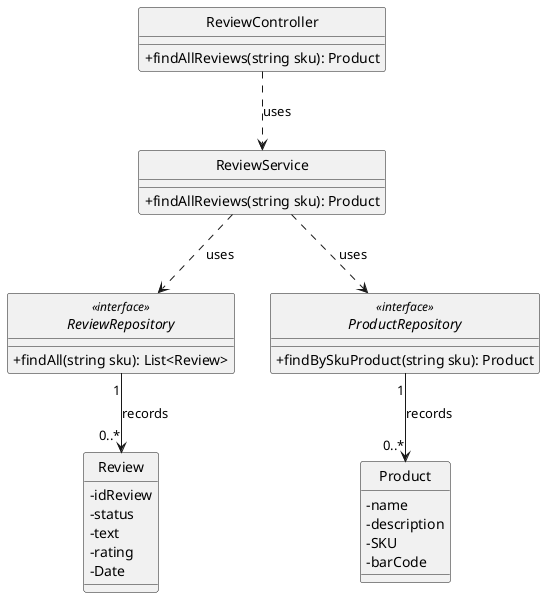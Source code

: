 @startuml
'https://plantuml.com/class-diagram

hide circle
skinparam classAttributeIconSize 0


class ReviewController {
    +findAllReviews(string sku): Product
}

class ReviewService {
    +findAllReviews(string sku): Product
}

interface ReviewRepository <<interface>>{
    +findAll(string sku): List<Review>

}

interface ProductRepository <<interface>>{
    +findBySkuProduct(string sku): Product
   }

class Review {
    - idReview
    - status
    - text
    - rating
    - Date
}

class Product {
    - name
    - description
    - SKU
    - barCode
}

ReviewController ..> ReviewService: uses
ReviewService ..> ReviewRepository: uses
ReviewService ..> ProductRepository: uses
ReviewRepository "1" --> "0..*" Review:  records
ProductRepository "1" --> "0..*" Product:  records

@enduml